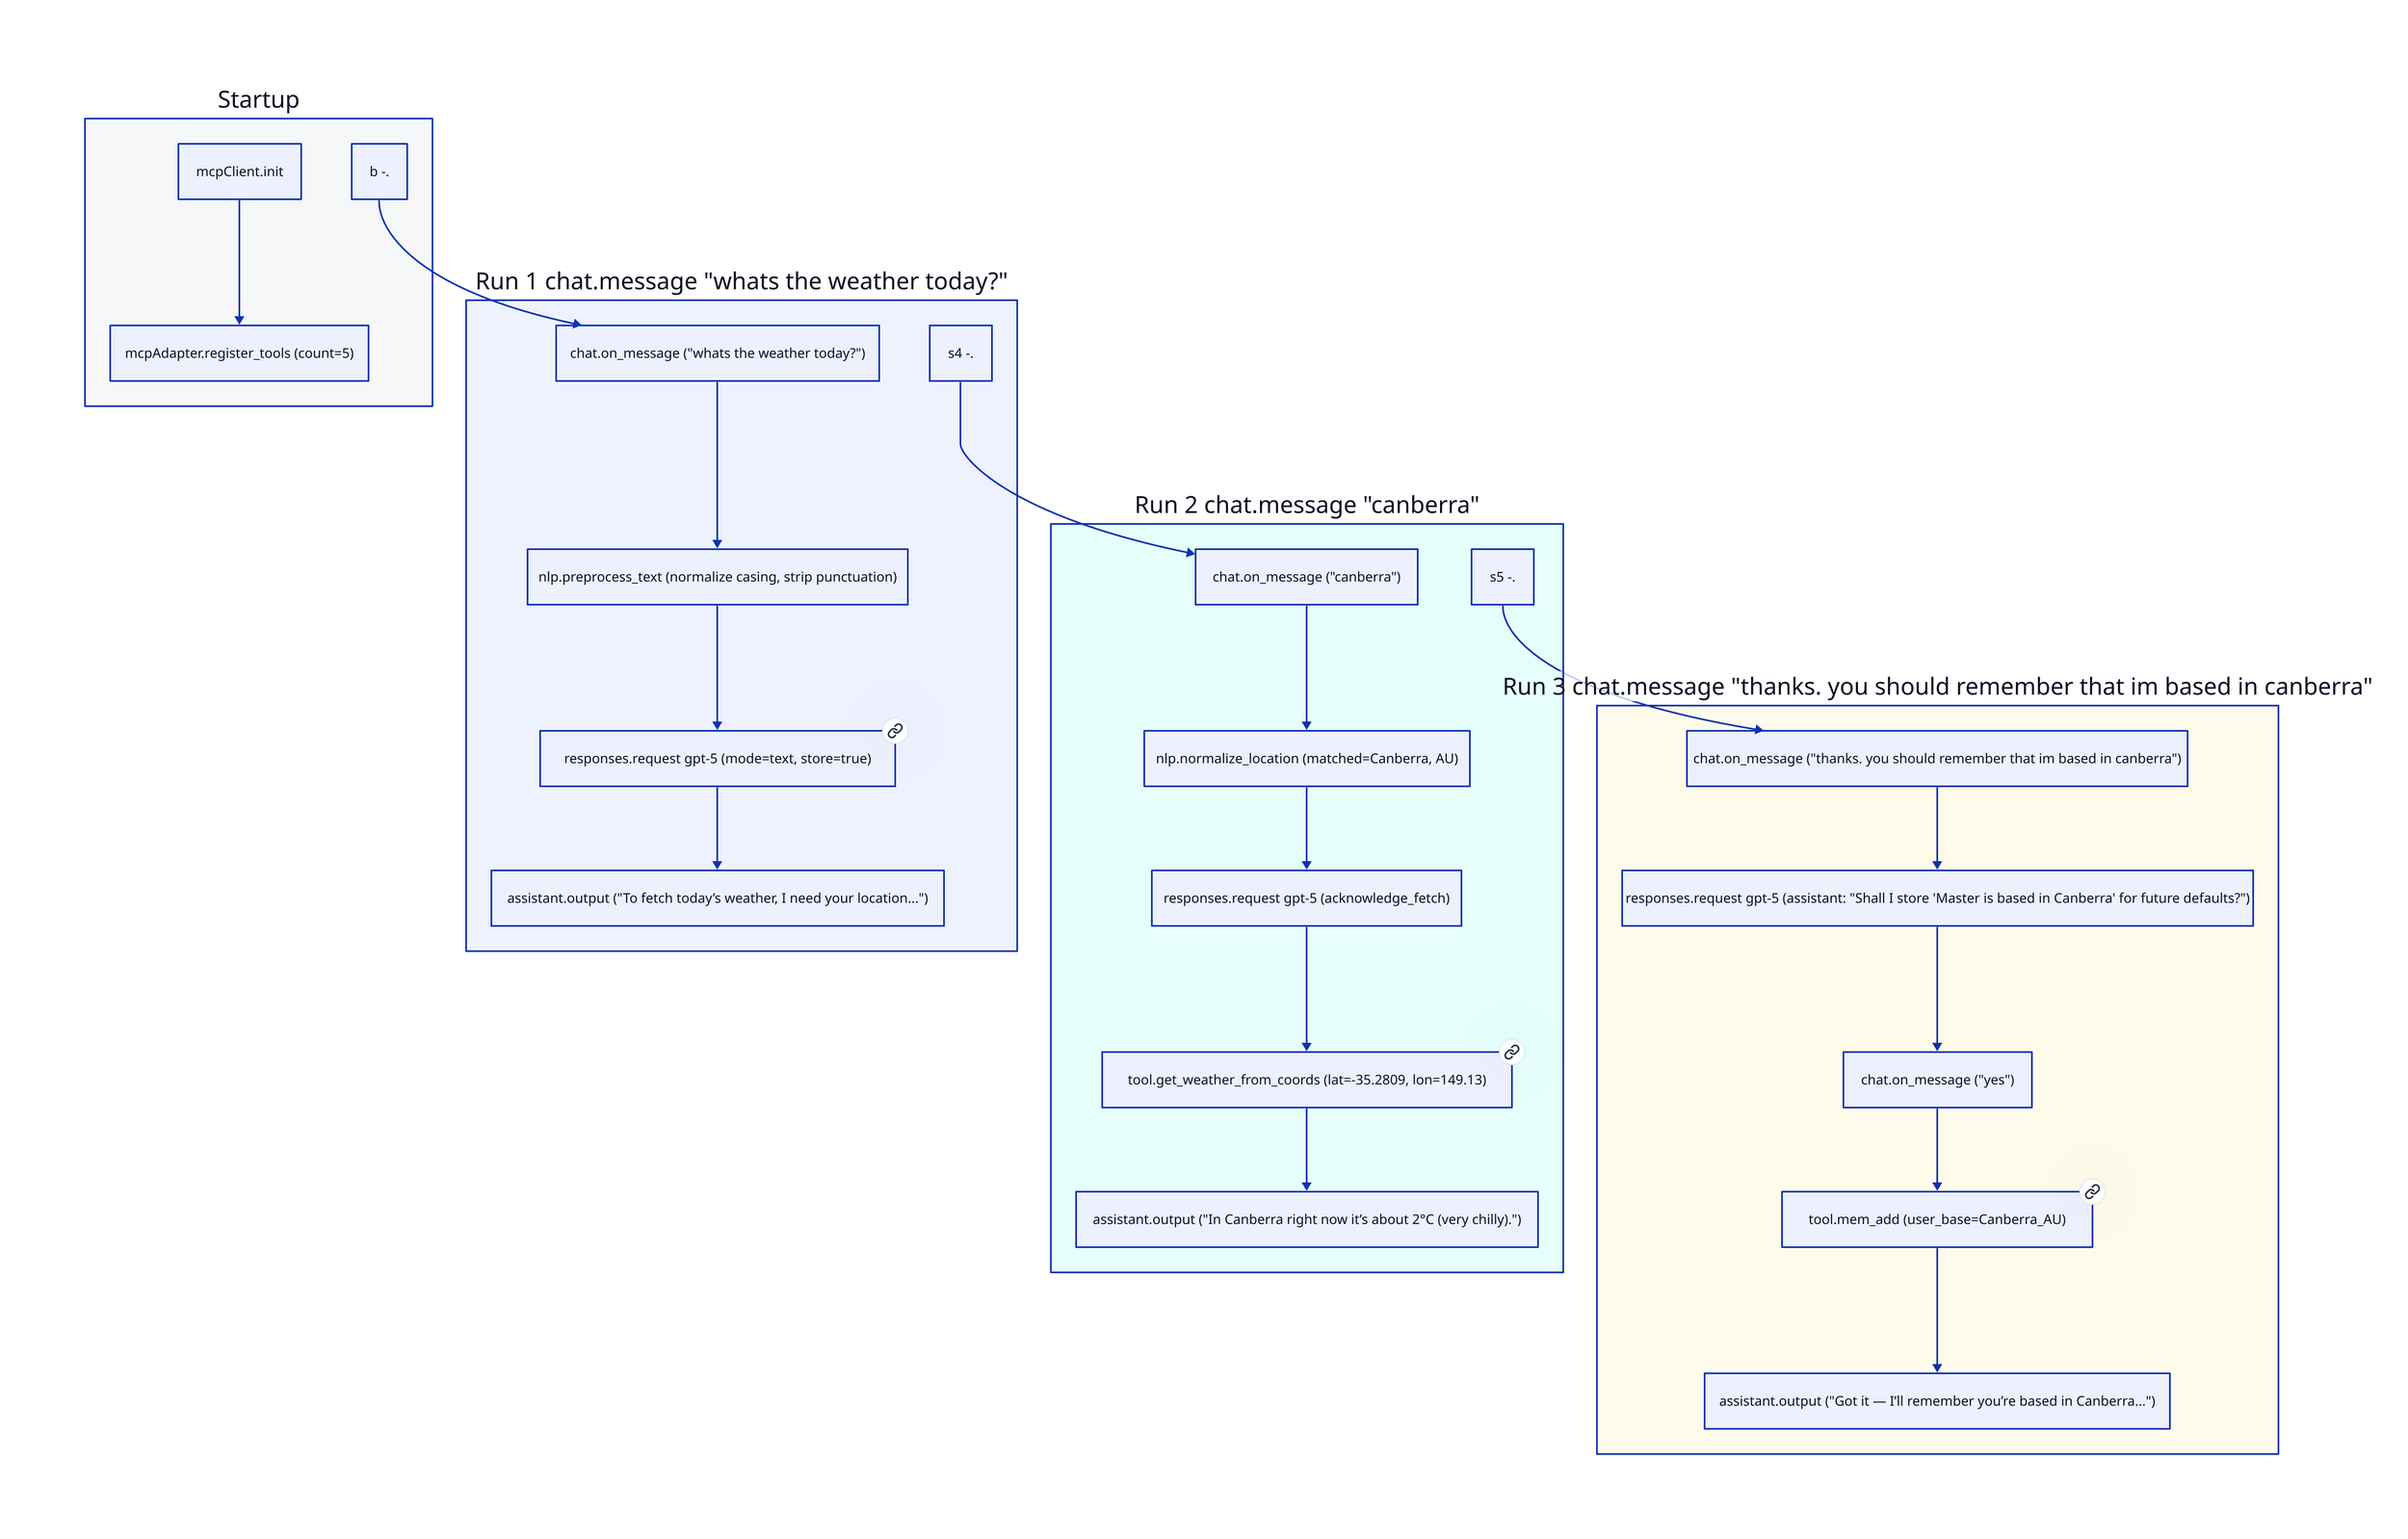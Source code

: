 direction: down

Startup: {
  label: Startup
  style: { fill: "#F6F7F9" }
  a: mcpClient.init
  b: mcpAdapter.register_tools (count=5)
  a -> b
}

Run1: {
  label: Run 1  chat.message "whats the weather today?"
  style: { fill: "#EEF2FF" }

  s1: chat.on_message ("whats the weather today?")
  s2: nlp.preprocess_text (normalize casing, strip punctuation)
  s3: responses.request gpt-5 (mode=text, store=true)
  s4: assistant.output ("To fetch today’s weather, I need your location...")
  s3.link: ./detail-run1-llm.svg

  s1 -> s2 -> s3 -> s4
}

Run2: {
  label: Run 2  chat.message "canberra"
  style: { fill: "#E6FFFA" }

  s1: chat.on_message ("canberra")
  s2: nlp.normalize_location (matched=Canberra, AU)
  s3: responses.request gpt-5 (acknowledge_fetch)
  s4: tool.get_weather_from_coords (lat=-35.2809, lon=149.13)
  s5: assistant.output ("In Canberra right now it’s about 2°C (very chilly).")
  s4.link: ./detail-run2-weathercall.svg

  s1 -> s2 -> s3 -> s4 -> s5
}

Run3: {
  label: Run 3  chat.message "thanks. you should remember that im based in canberra"
  style: { fill: "#FFFBEA" }

  s1: chat.on_message ("thanks. you should remember that im based in canberra")
  s2: responses.request gpt-5 (assistant: "Shall I store 'Master is based in Canberra' for future defaults?")
  s3: chat.on_message ("yes")
  s4: tool.mem_add (user_base=Canberra_AU)
  s5: assistant.output ("Got it — I’ll remember you’re based in Canberra...")
  s4.link: ./detail-run3-memwrite.svg

  s1 -> s2 -> s3 -> s4 -> s5
}

Startup.b -.-> Run1.s1
Run1.s4 -.-> Run2.s1
Run2.s5 -.-> Run3.s1
